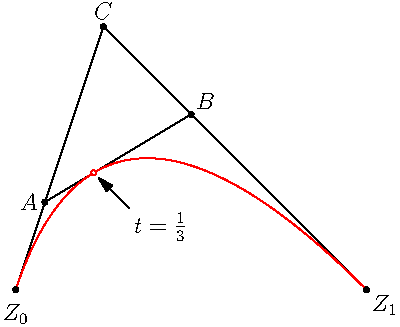 import graph;
size(200);
pair Z0=(0,0),Z1=(4,0),C=(1,3);
real t=1/3;
pair A=interp(Z0,C,t);
pair B=interp(C,Z1,t);
pair Z=interp(A,B,t);
draw(Z0--C--Z1);
draw(A--B);
arrow("$t=\frac{1}{3}$",Z,SE);
pair f(real t){return (1-t)^2*Z0+2t*(1-t)*C+t^2*Z1;}
draw(graph(f,0,1),red);
dot("$A$",A,W);
dot("$B$",B,NE);
dot("$C$",C,N);
dot("$Z_{0}$",Z0,S+S);
dot("$Z_{1}$",Z1,SE);
dot(Z,red,UnFill);
